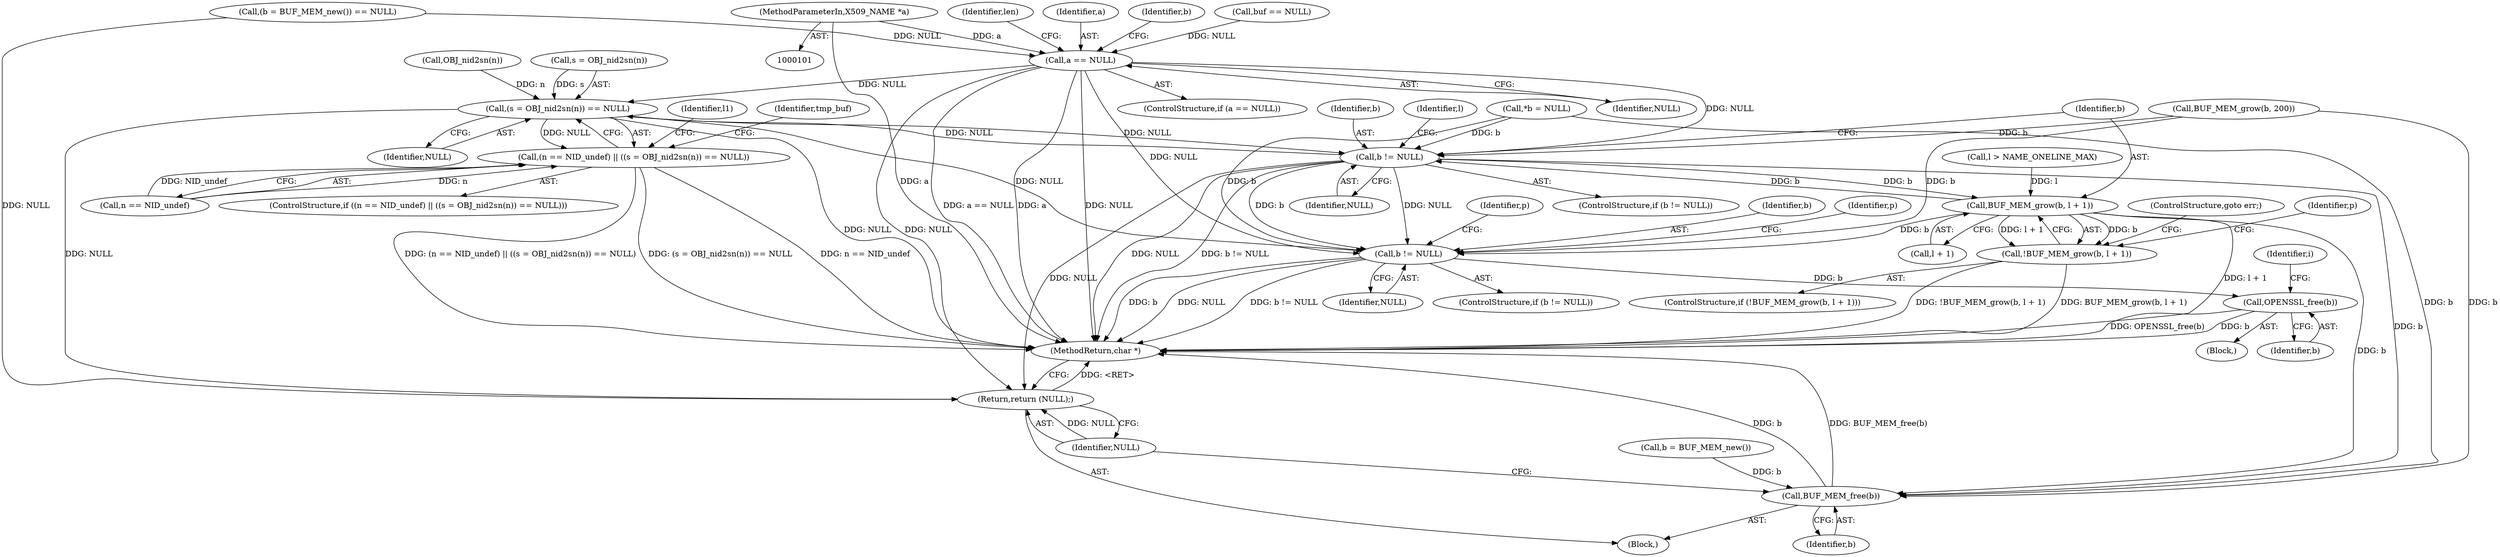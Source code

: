 digraph "0_openssl_2919516136a4227d9e6d8f2fe66ef976aaf8c561@pointer" {
"1000102" [label="(MethodParameterIn,X509_NAME *a)"];
"1000167" [label="(Call,a == NULL)"];
"1000230" [label="(Call,(s = OBJ_nid2sn(n)) == NULL)"];
"1000226" [label="(Call,(n == NID_undef) || ((s = OBJ_nid2sn(n)) == NULL))"];
"1000500" [label="(Call,b != NULL)"];
"1000506" [label="(Call,BUF_MEM_grow(b, l + 1))"];
"1000505" [label="(Call,!BUF_MEM_grow(b, l + 1))"];
"1000633" [label="(Call,b != NULL)"];
"1000642" [label="(Call,OPENSSL_free(b))"];
"1000663" [label="(Call,BUF_MEM_free(b))"];
"1000665" [label="(Return,return (NULL);)"];
"1000166" [label="(ControlStructure,if (a == NULL))"];
"1000642" [label="(Call,OPENSSL_free(b))"];
"1000235" [label="(Identifier,NULL)"];
"1000507" [label="(Identifier,b)"];
"1000505" [label="(Call,!BUF_MEM_grow(b, l + 1))"];
"1000248" [label="(Identifier,l1)"];
"1000500" [label="(Call,b != NULL)"];
"1000137" [label="(Call,b = BUF_MEM_new())"];
"1000643" [label="(Identifier,b)"];
"1000168" [label="(Identifier,a)"];
"1000665" [label="(Return,return (NULL);)"];
"1000144" [label="(Call,BUF_MEM_grow(b, 200))"];
"1000508" [label="(Call,l + 1)"];
"1000646" [label="(Identifier,p)"];
"1000233" [label="(Call,OBJ_nid2sn(n))"];
"1000650" [label="(Identifier,i)"];
"1000105" [label="(Block,)"];
"1000501" [label="(Identifier,b)"];
"1000506" [label="(Call,BUF_MEM_grow(b, l + 1))"];
"1000504" [label="(ControlStructure,if (!BUF_MEM_grow(b, l + 1)))"];
"1000230" [label="(Call,(s = OBJ_nid2sn(n)) == NULL)"];
"1000172" [label="(Identifier,b)"];
"1000227" [label="(Call,n == NID_undef)"];
"1000667" [label="(MethodReturn,char *)"];
"1000634" [label="(Identifier,b)"];
"1000169" [label="(Identifier,NULL)"];
"1000638" [label="(Identifier,p)"];
"1000491" [label="(Call,l > NAME_ONELINE_MAX)"];
"1000238" [label="(Identifier,tmp_buf)"];
"1000511" [label="(ControlStructure,goto err;)"];
"1000195" [label="(Identifier,len)"];
"1000136" [label="(Call,(b = BUF_MEM_new()) == NULL)"];
"1000513" [label="(Identifier,p)"];
"1000120" [label="(Call,*b = NULL)"];
"1000231" [label="(Call,s = OBJ_nid2sn(n))"];
"1000502" [label="(Identifier,NULL)"];
"1000131" [label="(Call,buf == NULL)"];
"1000666" [label="(Identifier,NULL)"];
"1000499" [label="(ControlStructure,if (b != NULL))"];
"1000633" [label="(Call,b != NULL)"];
"1000225" [label="(ControlStructure,if ((n == NID_undef) || ((s = OBJ_nid2sn(n)) == NULL)))"];
"1000523" [label="(Identifier,l)"];
"1000632" [label="(ControlStructure,if (b != NULL))"];
"1000167" [label="(Call,a == NULL)"];
"1000663" [label="(Call,BUF_MEM_free(b))"];
"1000102" [label="(MethodParameterIn,X509_NAME *a)"];
"1000636" [label="(Block,)"];
"1000664" [label="(Identifier,b)"];
"1000226" [label="(Call,(n == NID_undef) || ((s = OBJ_nid2sn(n)) == NULL))"];
"1000635" [label="(Identifier,NULL)"];
"1000102" -> "1000101"  [label="AST: "];
"1000102" -> "1000667"  [label="DDG: a"];
"1000102" -> "1000167"  [label="DDG: a"];
"1000167" -> "1000166"  [label="AST: "];
"1000167" -> "1000169"  [label="CFG: "];
"1000168" -> "1000167"  [label="AST: "];
"1000169" -> "1000167"  [label="AST: "];
"1000172" -> "1000167"  [label="CFG: "];
"1000195" -> "1000167"  [label="CFG: "];
"1000167" -> "1000667"  [label="DDG: a"];
"1000167" -> "1000667"  [label="DDG: NULL"];
"1000167" -> "1000667"  [label="DDG: a == NULL"];
"1000136" -> "1000167"  [label="DDG: NULL"];
"1000131" -> "1000167"  [label="DDG: NULL"];
"1000167" -> "1000230"  [label="DDG: NULL"];
"1000167" -> "1000500"  [label="DDG: NULL"];
"1000167" -> "1000633"  [label="DDG: NULL"];
"1000167" -> "1000665"  [label="DDG: NULL"];
"1000230" -> "1000226"  [label="AST: "];
"1000230" -> "1000235"  [label="CFG: "];
"1000231" -> "1000230"  [label="AST: "];
"1000235" -> "1000230"  [label="AST: "];
"1000226" -> "1000230"  [label="CFG: "];
"1000230" -> "1000667"  [label="DDG: NULL"];
"1000230" -> "1000226"  [label="DDG: NULL"];
"1000231" -> "1000230"  [label="DDG: s"];
"1000233" -> "1000230"  [label="DDG: n"];
"1000500" -> "1000230"  [label="DDG: NULL"];
"1000230" -> "1000500"  [label="DDG: NULL"];
"1000230" -> "1000633"  [label="DDG: NULL"];
"1000230" -> "1000665"  [label="DDG: NULL"];
"1000226" -> "1000225"  [label="AST: "];
"1000226" -> "1000227"  [label="CFG: "];
"1000227" -> "1000226"  [label="AST: "];
"1000238" -> "1000226"  [label="CFG: "];
"1000248" -> "1000226"  [label="CFG: "];
"1000226" -> "1000667"  [label="DDG: n == NID_undef"];
"1000226" -> "1000667"  [label="DDG: (n == NID_undef) || ((s = OBJ_nid2sn(n)) == NULL)"];
"1000226" -> "1000667"  [label="DDG: (s = OBJ_nid2sn(n)) == NULL"];
"1000227" -> "1000226"  [label="DDG: n"];
"1000227" -> "1000226"  [label="DDG: NID_undef"];
"1000500" -> "1000499"  [label="AST: "];
"1000500" -> "1000502"  [label="CFG: "];
"1000501" -> "1000500"  [label="AST: "];
"1000502" -> "1000500"  [label="AST: "];
"1000507" -> "1000500"  [label="CFG: "];
"1000523" -> "1000500"  [label="CFG: "];
"1000500" -> "1000667"  [label="DDG: NULL"];
"1000500" -> "1000667"  [label="DDG: b != NULL"];
"1000506" -> "1000500"  [label="DDG: b"];
"1000120" -> "1000500"  [label="DDG: b"];
"1000144" -> "1000500"  [label="DDG: b"];
"1000500" -> "1000506"  [label="DDG: b"];
"1000500" -> "1000633"  [label="DDG: b"];
"1000500" -> "1000633"  [label="DDG: NULL"];
"1000500" -> "1000663"  [label="DDG: b"];
"1000500" -> "1000665"  [label="DDG: NULL"];
"1000506" -> "1000505"  [label="AST: "];
"1000506" -> "1000508"  [label="CFG: "];
"1000507" -> "1000506"  [label="AST: "];
"1000508" -> "1000506"  [label="AST: "];
"1000505" -> "1000506"  [label="CFG: "];
"1000506" -> "1000667"  [label="DDG: l + 1"];
"1000506" -> "1000505"  [label="DDG: b"];
"1000506" -> "1000505"  [label="DDG: l + 1"];
"1000491" -> "1000506"  [label="DDG: l"];
"1000506" -> "1000633"  [label="DDG: b"];
"1000506" -> "1000663"  [label="DDG: b"];
"1000505" -> "1000504"  [label="AST: "];
"1000511" -> "1000505"  [label="CFG: "];
"1000513" -> "1000505"  [label="CFG: "];
"1000505" -> "1000667"  [label="DDG: BUF_MEM_grow(b, l + 1)"];
"1000505" -> "1000667"  [label="DDG: !BUF_MEM_grow(b, l + 1)"];
"1000633" -> "1000632"  [label="AST: "];
"1000633" -> "1000635"  [label="CFG: "];
"1000634" -> "1000633"  [label="AST: "];
"1000635" -> "1000633"  [label="AST: "];
"1000638" -> "1000633"  [label="CFG: "];
"1000646" -> "1000633"  [label="CFG: "];
"1000633" -> "1000667"  [label="DDG: b != NULL"];
"1000633" -> "1000667"  [label="DDG: NULL"];
"1000633" -> "1000667"  [label="DDG: b"];
"1000120" -> "1000633"  [label="DDG: b"];
"1000144" -> "1000633"  [label="DDG: b"];
"1000633" -> "1000642"  [label="DDG: b"];
"1000642" -> "1000636"  [label="AST: "];
"1000642" -> "1000643"  [label="CFG: "];
"1000643" -> "1000642"  [label="AST: "];
"1000650" -> "1000642"  [label="CFG: "];
"1000642" -> "1000667"  [label="DDG: b"];
"1000642" -> "1000667"  [label="DDG: OPENSSL_free(b)"];
"1000663" -> "1000105"  [label="AST: "];
"1000663" -> "1000664"  [label="CFG: "];
"1000664" -> "1000663"  [label="AST: "];
"1000666" -> "1000663"  [label="CFG: "];
"1000663" -> "1000667"  [label="DDG: BUF_MEM_free(b)"];
"1000663" -> "1000667"  [label="DDG: b"];
"1000120" -> "1000663"  [label="DDG: b"];
"1000144" -> "1000663"  [label="DDG: b"];
"1000137" -> "1000663"  [label="DDG: b"];
"1000665" -> "1000105"  [label="AST: "];
"1000665" -> "1000666"  [label="CFG: "];
"1000666" -> "1000665"  [label="AST: "];
"1000667" -> "1000665"  [label="CFG: "];
"1000665" -> "1000667"  [label="DDG: <RET>"];
"1000666" -> "1000665"  [label="DDG: NULL"];
"1000136" -> "1000665"  [label="DDG: NULL"];
}

